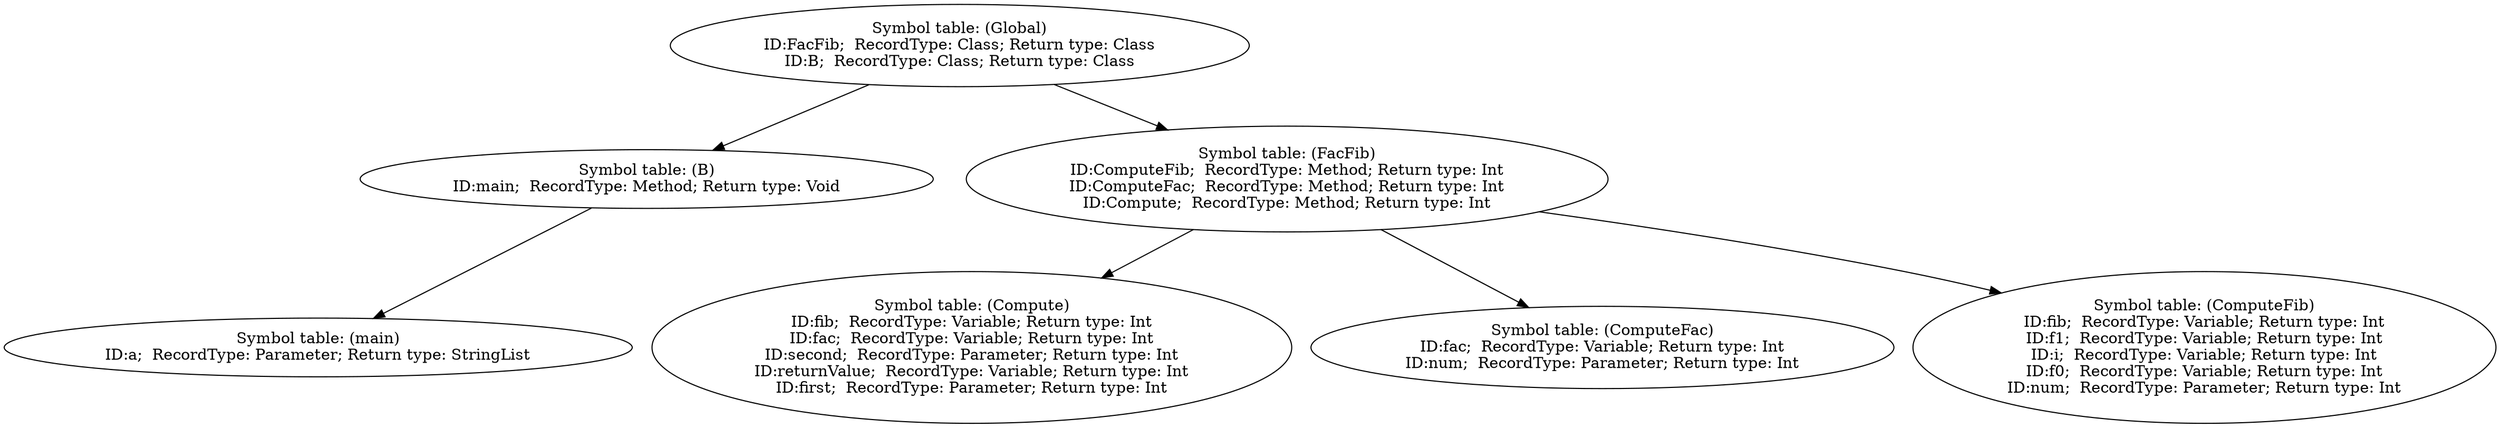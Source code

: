 digraph {
n0 [label="Symbol table: (Global)\nID:FacFib;  RecordType: Class; Return type: Class\nID:B;  RecordType: Class; Return type: Class\n"];
n1 [label="Symbol table: (B)\nID:main;  RecordType: Method; Return type: Void\n"];
n2 [label="Symbol table: (main)\nID:a;  RecordType: Parameter; Return type: StringList\n"];
n1 -> n2
n0 -> n1
n3 [label="Symbol table: (FacFib)\nID:ComputeFib;  RecordType: Method; Return type: Int\nID:ComputeFac;  RecordType: Method; Return type: Int\nID:Compute;  RecordType: Method; Return type: Int\n"];
n4 [label="Symbol table: (Compute)\nID:fib;  RecordType: Variable; Return type: Int\nID:fac;  RecordType: Variable; Return type: Int\nID:second;  RecordType: Parameter; Return type: Int\nID:returnValue;  RecordType: Variable; Return type: Int\nID:first;  RecordType: Parameter; Return type: Int\n"];
n3 -> n4
n5 [label="Symbol table: (ComputeFac)\nID:fac;  RecordType: Variable; Return type: Int\nID:num;  RecordType: Parameter; Return type: Int\n"];
n3 -> n5
n6 [label="Symbol table: (ComputeFib)\nID:fib;  RecordType: Variable; Return type: Int\nID:f1;  RecordType: Variable; Return type: Int\nID:i;  RecordType: Variable; Return type: Int\nID:f0;  RecordType: Variable; Return type: Int\nID:num;  RecordType: Parameter; Return type: Int\n"];
n3 -> n6
n0 -> n3
}

